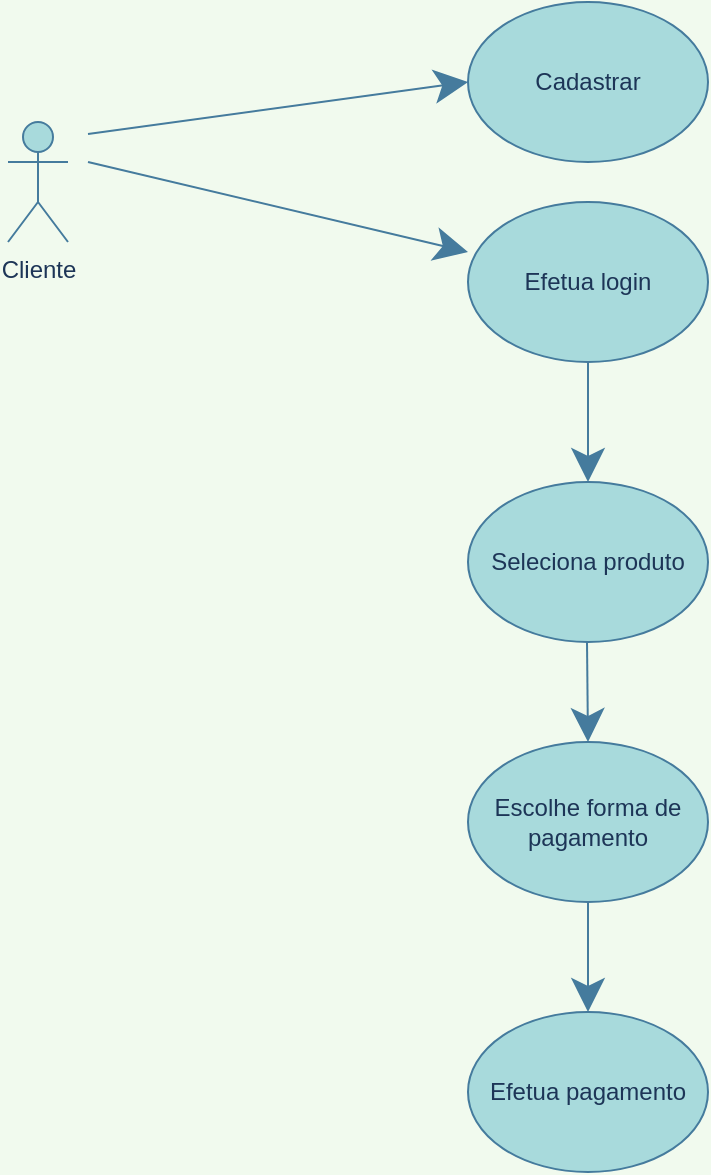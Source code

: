 <mxfile version="16.5.6" type="device"><diagram id="aBl70LC5Ed3YpitCelGL" name="Page-1"><mxGraphModel dx="1381" dy="764" grid="1" gridSize="10" guides="1" tooltips="1" connect="1" arrows="1" fold="1" page="1" pageScale="1" pageWidth="827" pageHeight="1169" background="#F1FAEE" math="0" shadow="0"><root><mxCell id="0"/><mxCell id="1" parent="0"/><mxCell id="LORlqSMaI1ZKRYygqgll-2" value="Cadastrar&lt;br&gt;" style="ellipse;whiteSpace=wrap;html=1;hachureGap=4;pointerEvents=0;fillColor=#A8DADC;strokeColor=#457B9D;fontColor=#1D3557;" parent="1" vertex="1"><mxGeometry x="280" y="40" width="120" height="80" as="geometry"/></mxCell><mxCell id="LORlqSMaI1ZKRYygqgll-3" value="" style="endArrow=classic;html=1;startSize=14;endSize=14;sourcePerimeterSpacing=8;targetPerimeterSpacing=8;labelBackgroundColor=#F1FAEE;strokeColor=#457B9D;fontColor=#1D3557;" parent="1" edge="1"><mxGeometry width="50" height="50" relative="1" as="geometry"><mxPoint x="90" y="106" as="sourcePoint"/><mxPoint x="280" y="80" as="targetPoint"/></mxGeometry></mxCell><mxCell id="LORlqSMaI1ZKRYygqgll-4" value="Efetua login&lt;br&gt;" style="ellipse;whiteSpace=wrap;html=1;hachureGap=4;pointerEvents=0;fillColor=#A8DADC;strokeColor=#457B9D;fontColor=#1D3557;" parent="1" vertex="1"><mxGeometry x="280" y="140" width="120" height="80" as="geometry"/></mxCell><mxCell id="LORlqSMaI1ZKRYygqgll-5" value="Cliente&lt;br&gt;" style="shape=umlActor;verticalLabelPosition=bottom;verticalAlign=top;html=1;outlineConnect=0;hachureGap=4;pointerEvents=0;fillColor=#A8DADC;strokeColor=#457B9D;fontColor=#1D3557;" parent="1" vertex="1"><mxGeometry x="50" y="100" width="30" height="60" as="geometry"/></mxCell><mxCell id="LORlqSMaI1ZKRYygqgll-8" value="" style="endArrow=classic;html=1;startSize=14;endSize=14;sourcePerimeterSpacing=8;targetPerimeterSpacing=8;labelBackgroundColor=#F1FAEE;strokeColor=#457B9D;fontColor=#1D3557;" parent="1" edge="1"><mxGeometry width="50" height="50" relative="1" as="geometry"><mxPoint x="90" y="120" as="sourcePoint"/><mxPoint x="280" y="165" as="targetPoint"/></mxGeometry></mxCell><mxCell id="LORlqSMaI1ZKRYygqgll-9" value="Seleciona produto&lt;br&gt;" style="ellipse;whiteSpace=wrap;html=1;hachureGap=4;pointerEvents=0;fillColor=#A8DADC;strokeColor=#457B9D;fontColor=#1D3557;" parent="1" vertex="1"><mxGeometry x="280" y="280" width="120" height="80" as="geometry"/></mxCell><mxCell id="LORlqSMaI1ZKRYygqgll-10" value="" style="endArrow=classic;html=1;startSize=14;endSize=14;sourcePerimeterSpacing=8;targetPerimeterSpacing=8;labelBackgroundColor=#F1FAEE;strokeColor=#457B9D;fontColor=#1D3557;exitX=0.5;exitY=1;exitDx=0;exitDy=0;entryX=0.5;entryY=0;entryDx=0;entryDy=0;" parent="1" source="LORlqSMaI1ZKRYygqgll-4" target="LORlqSMaI1ZKRYygqgll-9" edge="1"><mxGeometry width="50" height="50" relative="1" as="geometry"><mxPoint x="550" y="240" as="sourcePoint"/><mxPoint x="430" y="260" as="targetPoint"/><Array as="points"/></mxGeometry></mxCell><mxCell id="LORlqSMaI1ZKRYygqgll-11" value="Efetua pagamento&lt;br&gt;" style="ellipse;whiteSpace=wrap;html=1;hachureGap=4;pointerEvents=0;fillColor=#A8DADC;strokeColor=#457B9D;fontColor=#1D3557;" parent="1" vertex="1"><mxGeometry x="280" y="545" width="120" height="80" as="geometry"/></mxCell><mxCell id="GX8retMRL1rRCtlTjffJ-2" value="Escolhe forma de pagamento" style="ellipse;whiteSpace=wrap;html=1;hachureGap=4;pointerEvents=0;fillColor=#A8DADC;strokeColor=#457B9D;fontColor=#1D3557;" vertex="1" parent="1"><mxGeometry x="280" y="410" width="120" height="80" as="geometry"/></mxCell><mxCell id="GX8retMRL1rRCtlTjffJ-4" value="" style="endArrow=classic;html=1;startSize=14;endSize=14;sourcePerimeterSpacing=8;targetPerimeterSpacing=8;labelBackgroundColor=#F1FAEE;strokeColor=#457B9D;fontColor=#1D3557;exitX=0.5;exitY=1;exitDx=0;exitDy=0;entryX=0.5;entryY=0;entryDx=0;entryDy=0;" edge="1" parent="1" target="GX8retMRL1rRCtlTjffJ-2"><mxGeometry width="50" height="50" relative="1" as="geometry"><mxPoint x="339.5" y="360" as="sourcePoint"/><mxPoint x="340" y="390" as="targetPoint"/><Array as="points"/></mxGeometry></mxCell><mxCell id="GX8retMRL1rRCtlTjffJ-6" value="" style="endArrow=classic;html=1;startSize=14;endSize=14;sourcePerimeterSpacing=8;targetPerimeterSpacing=8;labelBackgroundColor=#F1FAEE;strokeColor=#457B9D;fontColor=#1D3557;" edge="1" parent="1"><mxGeometry width="50" height="50" relative="1" as="geometry"><mxPoint x="340" y="490" as="sourcePoint"/><mxPoint x="340" y="545" as="targetPoint"/><Array as="points"/></mxGeometry></mxCell></root></mxGraphModel></diagram></mxfile>